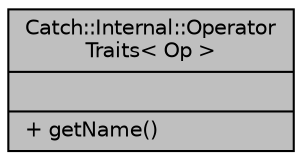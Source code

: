 digraph "Catch::Internal::OperatorTraits&lt; Op &gt;"
{
  edge [fontname="Helvetica",fontsize="10",labelfontname="Helvetica",labelfontsize="10"];
  node [fontname="Helvetica",fontsize="10",shape=record];
  Node1 [label="{Catch::Internal::Operator\lTraits\< Op \>\n||+ getName()\l}",height=0.2,width=0.4,color="black", fillcolor="grey75", style="filled", fontcolor="black"];
}
